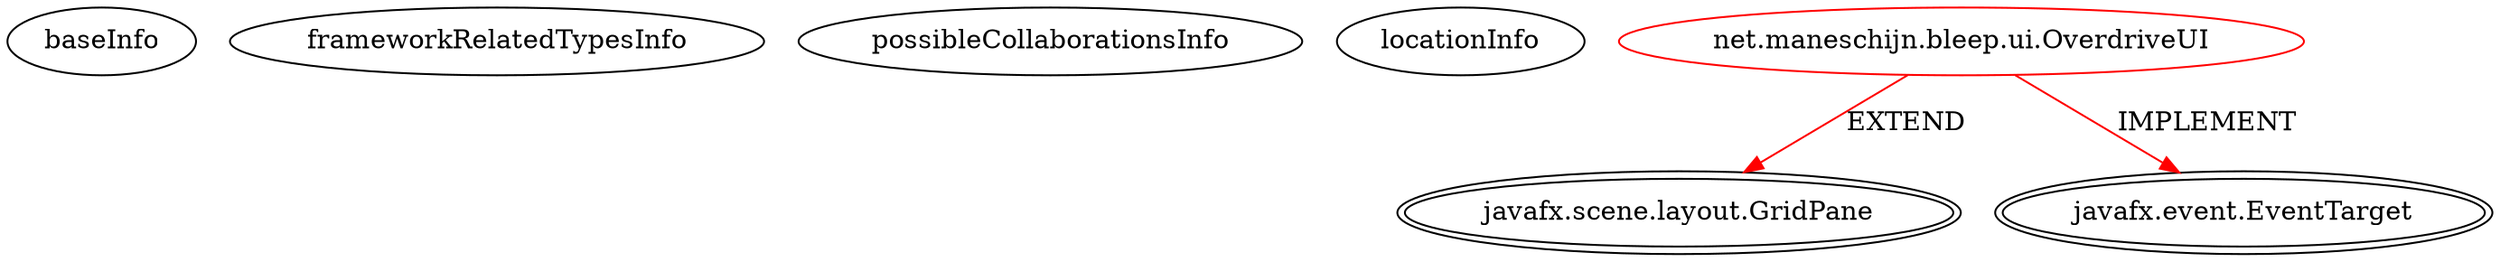 digraph {
baseInfo[graphId=3762,category="extension_graph",isAnonymous=false,possibleRelation=false]
frameworkRelatedTypesInfo[0="javafx.scene.layout.GridPane",1="javafx.event.EventTarget"]
possibleCollaborationsInfo[]
locationInfo[projectName="nielsmaneschijn-8bit",filePath="/nielsmaneschijn-8bit/8bit-master/src/net/maneschijn/bleep/ui/OverdriveUI.java",contextSignature="OverdriveUI",graphId="3762"]
0[label="net.maneschijn.bleep.ui.OverdriveUI",vertexType="ROOT_CLIENT_CLASS_DECLARATION",isFrameworkType=false,color=red]
1[label="javafx.scene.layout.GridPane",vertexType="FRAMEWORK_CLASS_TYPE",isFrameworkType=true,peripheries=2]
2[label="javafx.event.EventTarget",vertexType="FRAMEWORK_INTERFACE_TYPE",isFrameworkType=true,peripheries=2]
0->1[label="EXTEND",color=red]
0->2[label="IMPLEMENT",color=red]
}
